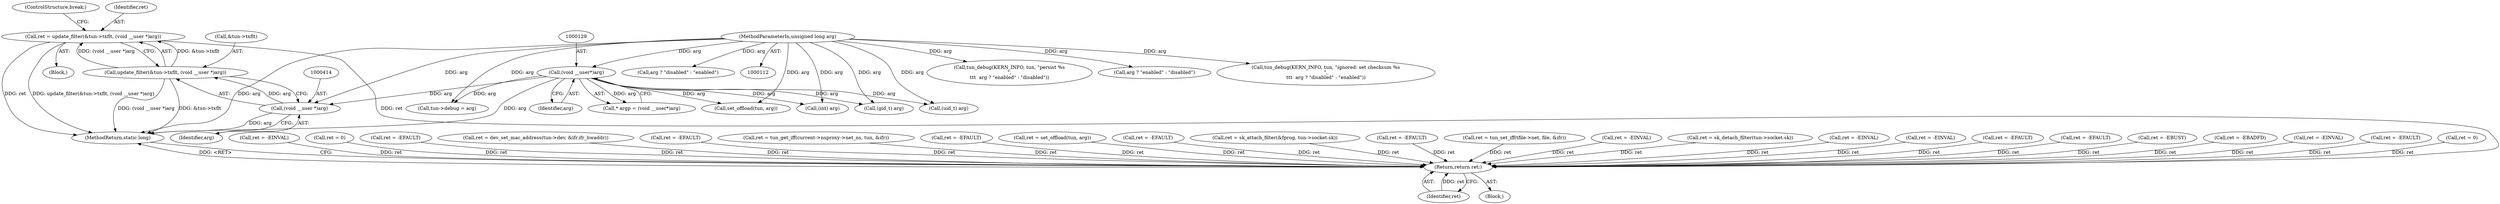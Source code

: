 digraph "0_linux_a117dacde0288f3ec60b6e5bcedae8fa37ee0dfc@API" {
"1000406" [label="(Call,ret = update_filter(&tun->txflt, (void __user *)arg))"];
"1000408" [label="(Call,update_filter(&tun->txflt, (void __user *)arg))"];
"1000413" [label="(Call,(void __user *)arg)"];
"1000128" [label="(Call,(void __user*)arg)"];
"1000115" [label="(MethodParameterIn,unsigned long arg)"];
"1000642" [label="(Return,return ret;)"];
"1000325" [label="(Call,(gid_t) arg)"];
"1000388" [label="(Call,set_offload(tun, arg))"];
"1000126" [label="(Call,* argp = (void __user*)arg)"];
"1000413" [label="(Call,(void __user *)arg)"];
"1000559" [label="(Call,ret = -EINVAL)"];
"1000374" [label="(Call,ret = 0)"];
"1000128" [label="(Call,(void __user*)arg)"];
"1000490" [label="(Call,ret = -EFAULT)"];
"1000462" [label="(Call,ret = dev_set_mac_address(tun->dev, &ifr.ifr_hwaddr))"];
"1000221" [label="(Call,ret = -EFAULT)"];
"1000246" [label="(Call,ret = tun_get_iff(current->nsproxy->net_ns, tun, &ifr))"];
"1000362" [label="(Call,(int) arg)"];
"1000643" [label="(Identifier,ret)"];
"1000130" [label="(Identifier,arg)"];
"1000584" [label="(Call,ret = -EFAULT)"];
"1000386" [label="(Call,ret = set_offload(tun, arg))"];
"1000416" [label="(ControlStructure,break;)"];
"1000117" [label="(Block,)"];
"1000295" [label="(Call,tun_debug(KERN_INFO, tun, \"persist %s\n\",\n\t\t\t  arg ? \"enabled\" : \"disabled\"))"];
"1000504" [label="(Call,ret = -EFAULT)"];
"1000596" [label="(Call,ret = sk_attach_filter(&fprog, tun->socket.sk))"];
"1000406" [label="(Call,ret = update_filter(&tun->txflt, (void __user *)arg))"];
"1000546" [label="(Call,ret = -EFAULT)"];
"1000309" [label="(Call,(uid_t) arg)"];
"1000203" [label="(Call,ret = tun_set_iff(tfile->net, file, &ifr))"];
"1000631" [label="(Call,ret = -EINVAL)"];
"1000409" [label="(Call,&tun->txflt)"];
"1000299" [label="(Call,arg ? \"enabled\" : \"disabled\")"];
"1000621" [label="(Call,ret = sk_detach_filter(tun->socket.sk))"];
"1000393" [label="(Call,ret = -EINVAL)"];
"1000608" [label="(Call,ret = -EINVAL)"];
"1000266" [label="(Call,ret = -EFAULT)"];
"1000532" [label="(Call,ret = -EFAULT)"];
"1000407" [label="(Identifier,ret)"];
"1000244" [label="(Block,)"];
"1000350" [label="(Call,ret = -EBUSY)"];
"1000115" [label="(MethodParameterIn,unsigned long arg)"];
"1000272" [label="(Call,tun_debug(KERN_INFO, tun, \"ignored: set checksum %s\n\",\n\t\t\t  arg ? \"disabled\" : \"enabled\"))"];
"1000226" [label="(Call,ret = -EBADFD)"];
"1000571" [label="(Call,ret = -EINVAL)"];
"1000408" [label="(Call,update_filter(&tun->txflt, (void __user *)arg))"];
"1000642" [label="(Return,return ret;)"];
"1000276" [label="(Call,arg ? \"disabled\" : \"enabled\")"];
"1000447" [label="(Call,ret = -EFAULT)"];
"1000644" [label="(MethodReturn,static long)"];
"1000415" [label="(Identifier,arg)"];
"1000379" [label="(Call,tun->debug = arg)"];
"1000239" [label="(Call,ret = 0)"];
"1000406" -> "1000244"  [label="AST: "];
"1000406" -> "1000408"  [label="CFG: "];
"1000407" -> "1000406"  [label="AST: "];
"1000408" -> "1000406"  [label="AST: "];
"1000416" -> "1000406"  [label="CFG: "];
"1000406" -> "1000644"  [label="DDG: ret"];
"1000406" -> "1000644"  [label="DDG: update_filter(&tun->txflt, (void __user *)arg)"];
"1000408" -> "1000406"  [label="DDG: &tun->txflt"];
"1000408" -> "1000406"  [label="DDG: (void __user *)arg"];
"1000406" -> "1000642"  [label="DDG: ret"];
"1000408" -> "1000413"  [label="CFG: "];
"1000409" -> "1000408"  [label="AST: "];
"1000413" -> "1000408"  [label="AST: "];
"1000408" -> "1000644"  [label="DDG: &tun->txflt"];
"1000408" -> "1000644"  [label="DDG: (void __user *)arg"];
"1000413" -> "1000408"  [label="DDG: arg"];
"1000413" -> "1000415"  [label="CFG: "];
"1000414" -> "1000413"  [label="AST: "];
"1000415" -> "1000413"  [label="AST: "];
"1000413" -> "1000644"  [label="DDG: arg"];
"1000128" -> "1000413"  [label="DDG: arg"];
"1000115" -> "1000413"  [label="DDG: arg"];
"1000128" -> "1000126"  [label="AST: "];
"1000128" -> "1000130"  [label="CFG: "];
"1000129" -> "1000128"  [label="AST: "];
"1000130" -> "1000128"  [label="AST: "];
"1000126" -> "1000128"  [label="CFG: "];
"1000128" -> "1000644"  [label="DDG: arg"];
"1000128" -> "1000126"  [label="DDG: arg"];
"1000115" -> "1000128"  [label="DDG: arg"];
"1000128" -> "1000309"  [label="DDG: arg"];
"1000128" -> "1000325"  [label="DDG: arg"];
"1000128" -> "1000362"  [label="DDG: arg"];
"1000128" -> "1000379"  [label="DDG: arg"];
"1000128" -> "1000388"  [label="DDG: arg"];
"1000115" -> "1000112"  [label="AST: "];
"1000115" -> "1000644"  [label="DDG: arg"];
"1000115" -> "1000272"  [label="DDG: arg"];
"1000115" -> "1000276"  [label="DDG: arg"];
"1000115" -> "1000295"  [label="DDG: arg"];
"1000115" -> "1000299"  [label="DDG: arg"];
"1000115" -> "1000309"  [label="DDG: arg"];
"1000115" -> "1000325"  [label="DDG: arg"];
"1000115" -> "1000362"  [label="DDG: arg"];
"1000115" -> "1000379"  [label="DDG: arg"];
"1000115" -> "1000388"  [label="DDG: arg"];
"1000642" -> "1000117"  [label="AST: "];
"1000642" -> "1000643"  [label="CFG: "];
"1000643" -> "1000642"  [label="AST: "];
"1000644" -> "1000642"  [label="CFG: "];
"1000642" -> "1000644"  [label="DDG: <RET>"];
"1000643" -> "1000642"  [label="DDG: ret"];
"1000532" -> "1000642"  [label="DDG: ret"];
"1000350" -> "1000642"  [label="DDG: ret"];
"1000631" -> "1000642"  [label="DDG: ret"];
"1000596" -> "1000642"  [label="DDG: ret"];
"1000239" -> "1000642"  [label="DDG: ret"];
"1000266" -> "1000642"  [label="DDG: ret"];
"1000386" -> "1000642"  [label="DDG: ret"];
"1000571" -> "1000642"  [label="DDG: ret"];
"1000504" -> "1000642"  [label="DDG: ret"];
"1000546" -> "1000642"  [label="DDG: ret"];
"1000447" -> "1000642"  [label="DDG: ret"];
"1000608" -> "1000642"  [label="DDG: ret"];
"1000203" -> "1000642"  [label="DDG: ret"];
"1000559" -> "1000642"  [label="DDG: ret"];
"1000621" -> "1000642"  [label="DDG: ret"];
"1000393" -> "1000642"  [label="DDG: ret"];
"1000374" -> "1000642"  [label="DDG: ret"];
"1000226" -> "1000642"  [label="DDG: ret"];
"1000462" -> "1000642"  [label="DDG: ret"];
"1000221" -> "1000642"  [label="DDG: ret"];
"1000490" -> "1000642"  [label="DDG: ret"];
"1000584" -> "1000642"  [label="DDG: ret"];
"1000246" -> "1000642"  [label="DDG: ret"];
}
